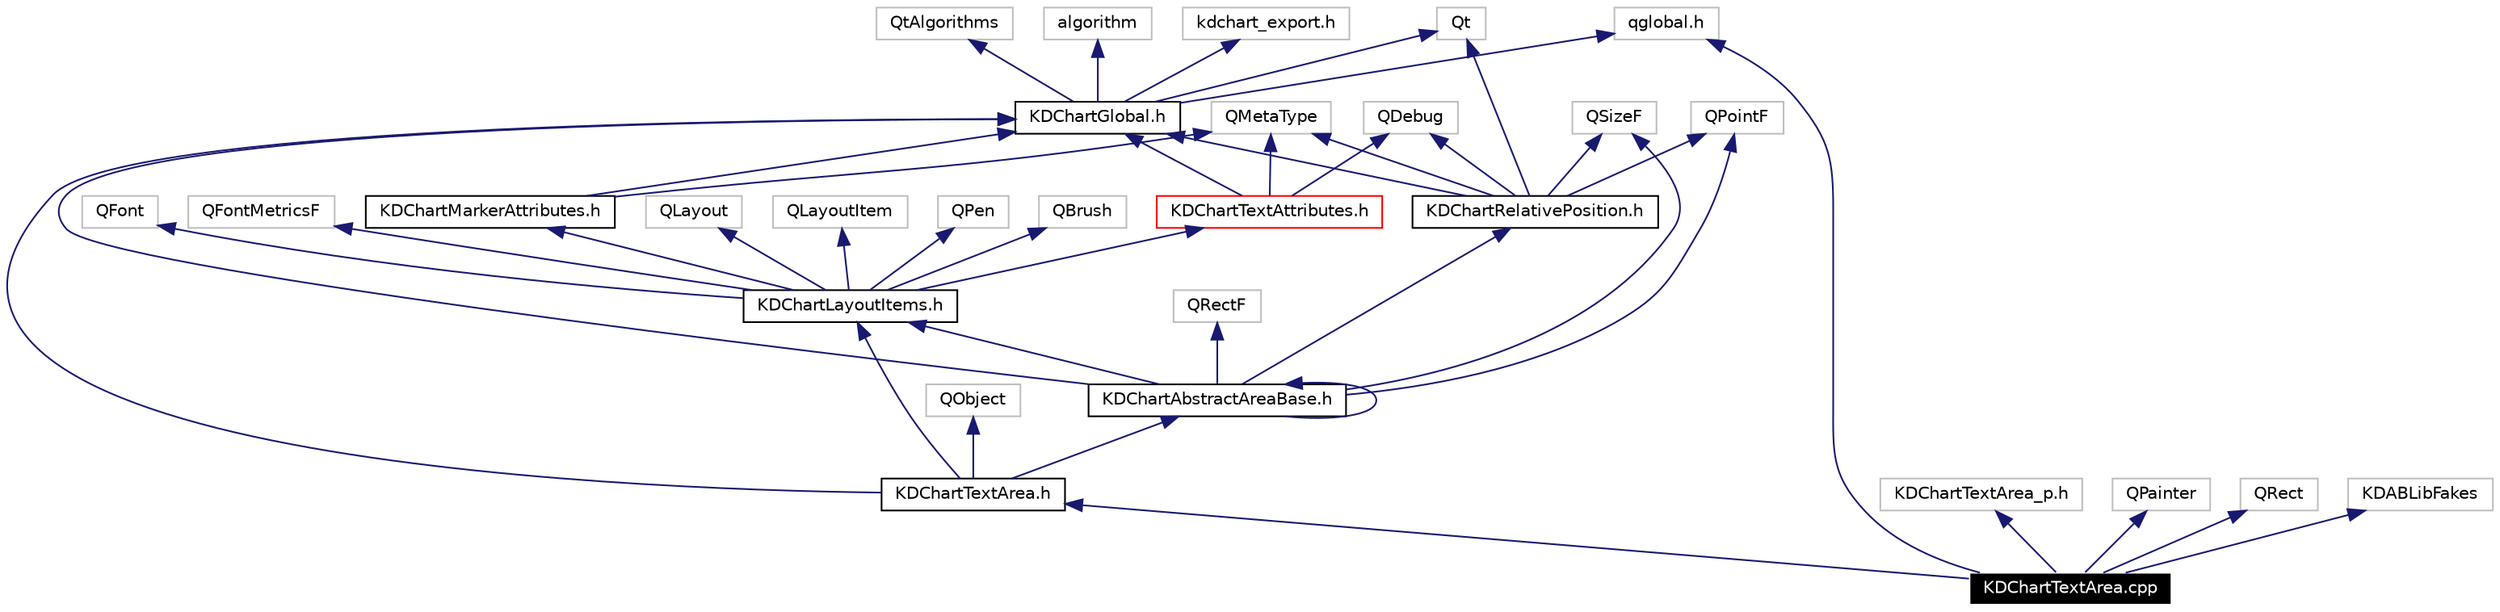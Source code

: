 digraph G
{
  edge [fontname="Helvetica",fontsize=10,labelfontname="Helvetica",labelfontsize=10];
  node [fontname="Helvetica",fontsize=10,shape=record];
  Node2943 [label="KDChartTextArea.cpp",height=0.2,width=0.4,color="white", fillcolor="black", style="filled" fontcolor="white"];
  Node2944 -> Node2943 [dir=back,color="midnightblue",fontsize=10,style="solid",fontname="Helvetica"];
  Node2944 [label="KDChartTextArea.h",height=0.2,width=0.4,color="black",URL="$_k_d_chart_text_area_8h.html"];
  Node2945 -> Node2944 [dir=back,color="midnightblue",fontsize=10,style="solid",fontname="Helvetica"];
  Node2945 [label="QObject",height=0.2,width=0.4,color="grey75"];
  Node2946 -> Node2944 [dir=back,color="midnightblue",fontsize=10,style="solid",fontname="Helvetica"];
  Node2946 [label="KDChartGlobal.h",height=0.2,width=0.4,color="black",URL="$_k_d_chart_global_8h.html"];
  Node2947 -> Node2946 [dir=back,color="midnightblue",fontsize=10,style="solid",fontname="Helvetica"];
  Node2947 [label="qglobal.h",height=0.2,width=0.4,color="grey75"];
  Node2948 -> Node2946 [dir=back,color="midnightblue",fontsize=10,style="solid",fontname="Helvetica"];
  Node2948 [label="kdchart_export.h",height=0.2,width=0.4,color="grey75"];
  Node2949 -> Node2946 [dir=back,color="midnightblue",fontsize=10,style="solid",fontname="Helvetica"];
  Node2949 [label="QtAlgorithms",height=0.2,width=0.4,color="grey75"];
  Node2950 -> Node2946 [dir=back,color="midnightblue",fontsize=10,style="solid",fontname="Helvetica"];
  Node2950 [label="algorithm",height=0.2,width=0.4,color="grey75"];
  Node2951 -> Node2946 [dir=back,color="midnightblue",fontsize=10,style="solid",fontname="Helvetica"];
  Node2951 [label="Qt",height=0.2,width=0.4,color="grey75"];
  Node2952 -> Node2944 [dir=back,color="midnightblue",fontsize=10,style="solid",fontname="Helvetica"];
  Node2952 [label="KDChartAbstractAreaBase.h",height=0.2,width=0.4,color="black",URL="$_k_d_chart_abstract_area_base_8h.html"];
  Node2953 -> Node2952 [dir=back,color="midnightblue",fontsize=10,style="solid",fontname="Helvetica"];
  Node2953 [label="QPointF",height=0.2,width=0.4,color="grey75"];
  Node2954 -> Node2952 [dir=back,color="midnightblue",fontsize=10,style="solid",fontname="Helvetica"];
  Node2954 [label="QSizeF",height=0.2,width=0.4,color="grey75"];
  Node2955 -> Node2952 [dir=back,color="midnightblue",fontsize=10,style="solid",fontname="Helvetica"];
  Node2955 [label="QRectF",height=0.2,width=0.4,color="grey75"];
  Node2946 -> Node2952 [dir=back,color="midnightblue",fontsize=10,style="solid",fontname="Helvetica"];
  Node2956 -> Node2952 [dir=back,color="midnightblue",fontsize=10,style="solid",fontname="Helvetica"];
  Node2956 [label="KDChartLayoutItems.h",height=0.2,width=0.4,color="black",URL="$_k_d_chart_layout_items_8h.html"];
  Node2957 -> Node2956 [dir=back,color="midnightblue",fontsize=10,style="solid",fontname="Helvetica"];
  Node2957 [label="QBrush",height=0.2,width=0.4,color="grey75"];
  Node2958 -> Node2956 [dir=back,color="midnightblue",fontsize=10,style="solid",fontname="Helvetica"];
  Node2958 [label="QFont",height=0.2,width=0.4,color="grey75"];
  Node2959 -> Node2956 [dir=back,color="midnightblue",fontsize=10,style="solid",fontname="Helvetica"];
  Node2959 [label="QFontMetricsF",height=0.2,width=0.4,color="grey75"];
  Node2960 -> Node2956 [dir=back,color="midnightblue",fontsize=10,style="solid",fontname="Helvetica"];
  Node2960 [label="QLayout",height=0.2,width=0.4,color="grey75"];
  Node2961 -> Node2956 [dir=back,color="midnightblue",fontsize=10,style="solid",fontname="Helvetica"];
  Node2961 [label="QLayoutItem",height=0.2,width=0.4,color="grey75"];
  Node2962 -> Node2956 [dir=back,color="midnightblue",fontsize=10,style="solid",fontname="Helvetica"];
  Node2962 [label="QPen",height=0.2,width=0.4,color="grey75"];
  Node2963 -> Node2956 [dir=back,color="midnightblue",fontsize=10,style="solid",fontname="Helvetica"];
  Node2963 [label="KDChartTextAttributes.h",height=0.2,width=0.4,color="red",URL="$_k_d_chart_text_attributes_8h.html"];
  Node2964 -> Node2963 [dir=back,color="midnightblue",fontsize=10,style="solid",fontname="Helvetica"];
  Node2964 [label="QDebug",height=0.2,width=0.4,color="grey75"];
  Node2965 -> Node2963 [dir=back,color="midnightblue",fontsize=10,style="solid",fontname="Helvetica"];
  Node2965 [label="QMetaType",height=0.2,width=0.4,color="grey75"];
  Node2946 -> Node2963 [dir=back,color="midnightblue",fontsize=10,style="solid",fontname="Helvetica"];
  Node2970 -> Node2956 [dir=back,color="midnightblue",fontsize=10,style="solid",fontname="Helvetica"];
  Node2970 [label="KDChartMarkerAttributes.h",height=0.2,width=0.4,color="black",URL="$_k_d_chart_marker_attributes_8h.html"];
  Node2965 -> Node2970 [dir=back,color="midnightblue",fontsize=10,style="solid",fontname="Helvetica"];
  Node2946 -> Node2970 [dir=back,color="midnightblue",fontsize=10,style="solid",fontname="Helvetica"];
  Node2971 -> Node2952 [dir=back,color="midnightblue",fontsize=10,style="solid",fontname="Helvetica"];
  Node2971 [label="KDChartRelativePosition.h",height=0.2,width=0.4,color="black",URL="$_k_d_chart_relative_position_8h.html"];
  Node2964 -> Node2971 [dir=back,color="midnightblue",fontsize=10,style="solid",fontname="Helvetica"];
  Node2965 -> Node2971 [dir=back,color="midnightblue",fontsize=10,style="solid",fontname="Helvetica"];
  Node2951 -> Node2971 [dir=back,color="midnightblue",fontsize=10,style="solid",fontname="Helvetica"];
  Node2953 -> Node2971 [dir=back,color="midnightblue",fontsize=10,style="solid",fontname="Helvetica"];
  Node2954 -> Node2971 [dir=back,color="midnightblue",fontsize=10,style="solid",fontname="Helvetica"];
  Node2946 -> Node2971 [dir=back,color="midnightblue",fontsize=10,style="solid",fontname="Helvetica"];
  Node2952 -> Node2952 [dir=back,color="midnightblue",fontsize=10,style="solid",fontname="Helvetica"];
  Node2956 -> Node2944 [dir=back,color="midnightblue",fontsize=10,style="solid",fontname="Helvetica"];
  Node2972 -> Node2943 [dir=back,color="midnightblue",fontsize=10,style="solid",fontname="Helvetica"];
  Node2972 [label="KDChartTextArea_p.h",height=0.2,width=0.4,color="grey75"];
  Node2947 -> Node2943 [dir=back,color="midnightblue",fontsize=10,style="solid",fontname="Helvetica"];
  Node2973 -> Node2943 [dir=back,color="midnightblue",fontsize=10,style="solid",fontname="Helvetica"];
  Node2973 [label="QPainter",height=0.2,width=0.4,color="grey75"];
  Node2974 -> Node2943 [dir=back,color="midnightblue",fontsize=10,style="solid",fontname="Helvetica"];
  Node2974 [label="QRect",height=0.2,width=0.4,color="grey75"];
  Node2975 -> Node2943 [dir=back,color="midnightblue",fontsize=10,style="solid",fontname="Helvetica"];
  Node2975 [label="KDABLibFakes",height=0.2,width=0.4,color="grey75"];
}
